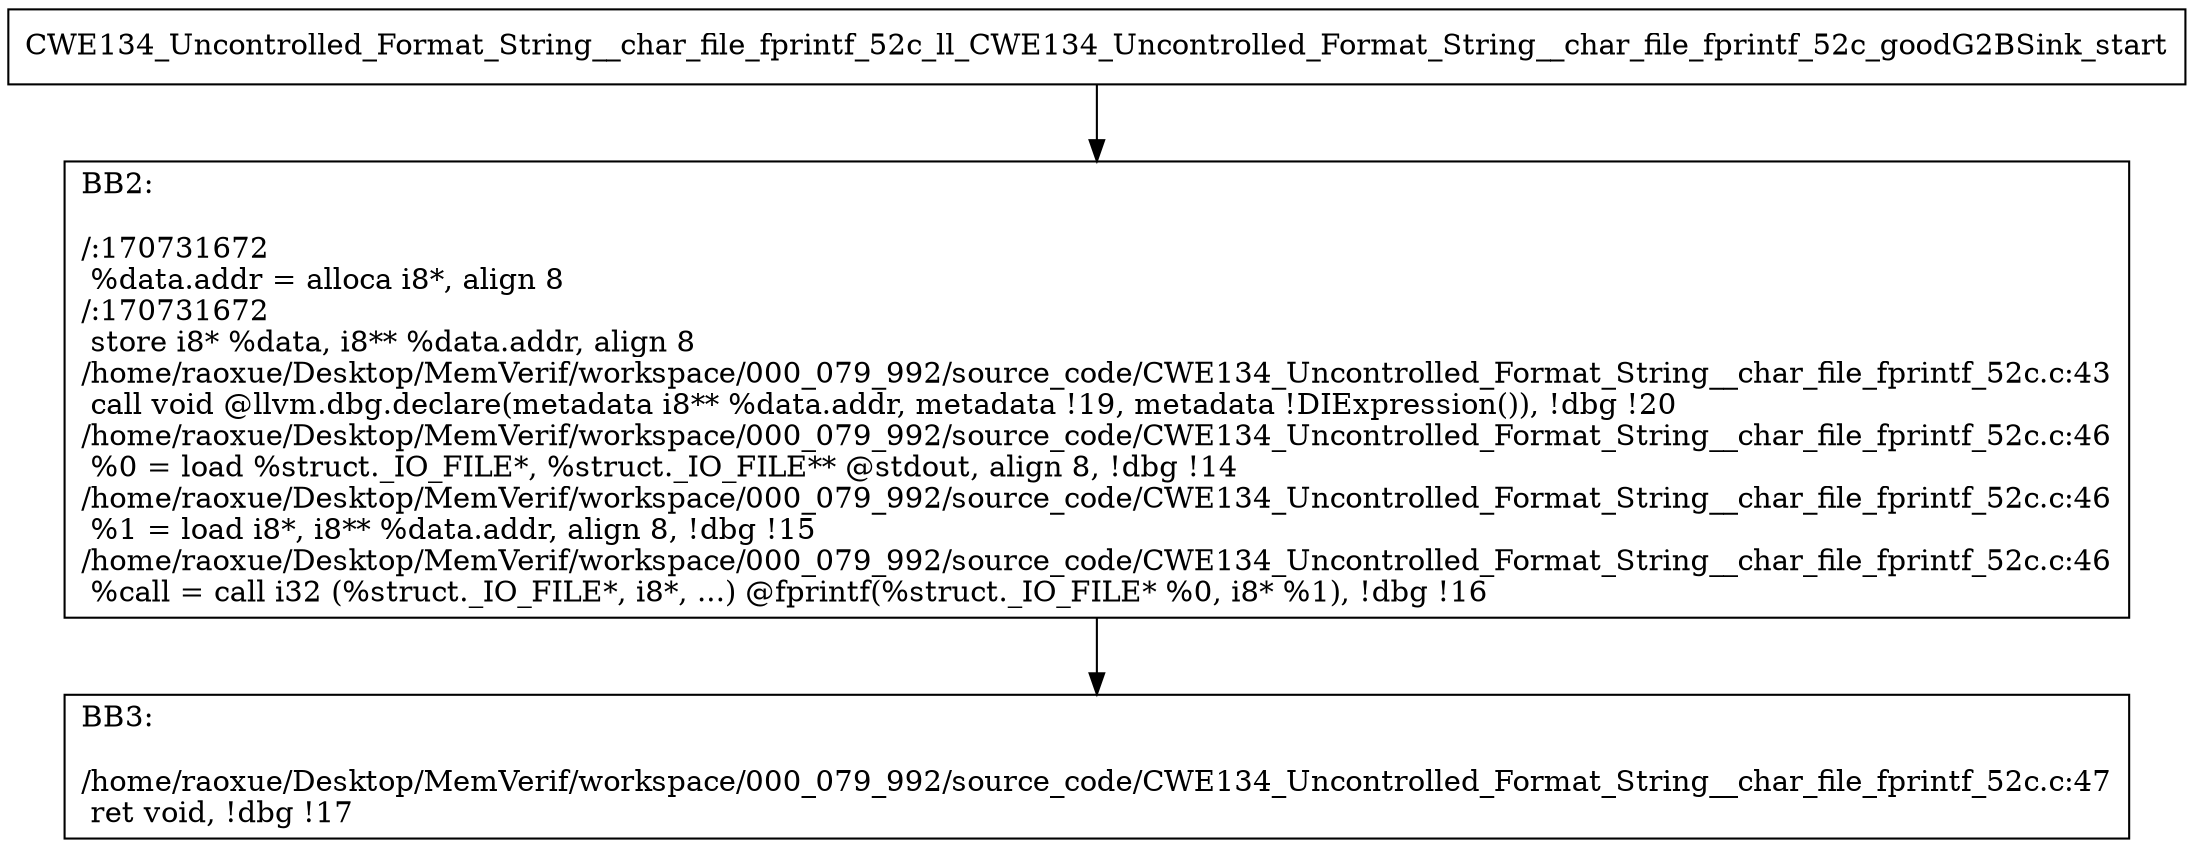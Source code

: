 digraph "CFG for'CWE134_Uncontrolled_Format_String__char_file_fprintf_52c_ll_CWE134_Uncontrolled_Format_String__char_file_fprintf_52c_goodG2BSink' function" {
	BBCWE134_Uncontrolled_Format_String__char_file_fprintf_52c_ll_CWE134_Uncontrolled_Format_String__char_file_fprintf_52c_goodG2BSink_start[shape=record,label="{CWE134_Uncontrolled_Format_String__char_file_fprintf_52c_ll_CWE134_Uncontrolled_Format_String__char_file_fprintf_52c_goodG2BSink_start}"];
	BBCWE134_Uncontrolled_Format_String__char_file_fprintf_52c_ll_CWE134_Uncontrolled_Format_String__char_file_fprintf_52c_goodG2BSink_start-> CWE134_Uncontrolled_Format_String__char_file_fprintf_52c_ll_CWE134_Uncontrolled_Format_String__char_file_fprintf_52c_goodG2BSinkBB2;
	CWE134_Uncontrolled_Format_String__char_file_fprintf_52c_ll_CWE134_Uncontrolled_Format_String__char_file_fprintf_52c_goodG2BSinkBB2 [shape=record, label="{BB2:\l\l/:170731672\l
  %data.addr = alloca i8*, align 8\l
/:170731672\l
  store i8* %data, i8** %data.addr, align 8\l
/home/raoxue/Desktop/MemVerif/workspace/000_079_992/source_code/CWE134_Uncontrolled_Format_String__char_file_fprintf_52c.c:43\l
  call void @llvm.dbg.declare(metadata i8** %data.addr, metadata !19, metadata !DIExpression()), !dbg !20\l
/home/raoxue/Desktop/MemVerif/workspace/000_079_992/source_code/CWE134_Uncontrolled_Format_String__char_file_fprintf_52c.c:46\l
  %0 = load %struct._IO_FILE*, %struct._IO_FILE** @stdout, align 8, !dbg !14\l
/home/raoxue/Desktop/MemVerif/workspace/000_079_992/source_code/CWE134_Uncontrolled_Format_String__char_file_fprintf_52c.c:46\l
  %1 = load i8*, i8** %data.addr, align 8, !dbg !15\l
/home/raoxue/Desktop/MemVerif/workspace/000_079_992/source_code/CWE134_Uncontrolled_Format_String__char_file_fprintf_52c.c:46\l
  %call = call i32 (%struct._IO_FILE*, i8*, ...) @fprintf(%struct._IO_FILE* %0, i8* %1), !dbg !16\l
}"];
	CWE134_Uncontrolled_Format_String__char_file_fprintf_52c_ll_CWE134_Uncontrolled_Format_String__char_file_fprintf_52c_goodG2BSinkBB2-> CWE134_Uncontrolled_Format_String__char_file_fprintf_52c_ll_CWE134_Uncontrolled_Format_String__char_file_fprintf_52c_goodG2BSinkBB3;
	CWE134_Uncontrolled_Format_String__char_file_fprintf_52c_ll_CWE134_Uncontrolled_Format_String__char_file_fprintf_52c_goodG2BSinkBB3 [shape=record, label="{BB3:\l\l/home/raoxue/Desktop/MemVerif/workspace/000_079_992/source_code/CWE134_Uncontrolled_Format_String__char_file_fprintf_52c.c:47\l
  ret void, !dbg !17\l
}"];
}
